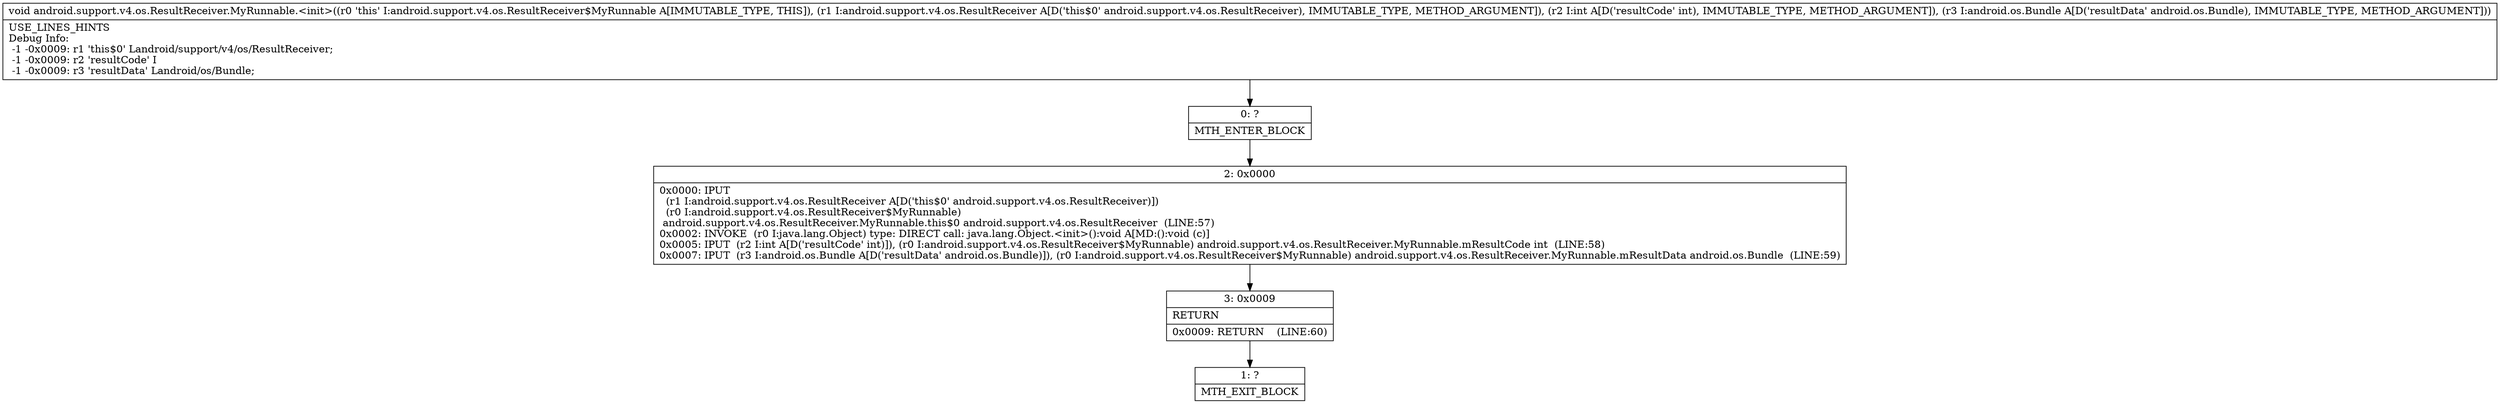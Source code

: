digraph "CFG forandroid.support.v4.os.ResultReceiver.MyRunnable.\<init\>(Landroid\/support\/v4\/os\/ResultReceiver;ILandroid\/os\/Bundle;)V" {
Node_0 [shape=record,label="{0\:\ ?|MTH_ENTER_BLOCK\l}"];
Node_2 [shape=record,label="{2\:\ 0x0000|0x0000: IPUT  \l  (r1 I:android.support.v4.os.ResultReceiver A[D('this$0' android.support.v4.os.ResultReceiver)])\l  (r0 I:android.support.v4.os.ResultReceiver$MyRunnable)\l android.support.v4.os.ResultReceiver.MyRunnable.this$0 android.support.v4.os.ResultReceiver  (LINE:57)\l0x0002: INVOKE  (r0 I:java.lang.Object) type: DIRECT call: java.lang.Object.\<init\>():void A[MD:():void (c)]\l0x0005: IPUT  (r2 I:int A[D('resultCode' int)]), (r0 I:android.support.v4.os.ResultReceiver$MyRunnable) android.support.v4.os.ResultReceiver.MyRunnable.mResultCode int  (LINE:58)\l0x0007: IPUT  (r3 I:android.os.Bundle A[D('resultData' android.os.Bundle)]), (r0 I:android.support.v4.os.ResultReceiver$MyRunnable) android.support.v4.os.ResultReceiver.MyRunnable.mResultData android.os.Bundle  (LINE:59)\l}"];
Node_3 [shape=record,label="{3\:\ 0x0009|RETURN\l|0x0009: RETURN    (LINE:60)\l}"];
Node_1 [shape=record,label="{1\:\ ?|MTH_EXIT_BLOCK\l}"];
MethodNode[shape=record,label="{void android.support.v4.os.ResultReceiver.MyRunnable.\<init\>((r0 'this' I:android.support.v4.os.ResultReceiver$MyRunnable A[IMMUTABLE_TYPE, THIS]), (r1 I:android.support.v4.os.ResultReceiver A[D('this$0' android.support.v4.os.ResultReceiver), IMMUTABLE_TYPE, METHOD_ARGUMENT]), (r2 I:int A[D('resultCode' int), IMMUTABLE_TYPE, METHOD_ARGUMENT]), (r3 I:android.os.Bundle A[D('resultData' android.os.Bundle), IMMUTABLE_TYPE, METHOD_ARGUMENT]))  | USE_LINES_HINTS\lDebug Info:\l  \-1 \-0x0009: r1 'this$0' Landroid\/support\/v4\/os\/ResultReceiver;\l  \-1 \-0x0009: r2 'resultCode' I\l  \-1 \-0x0009: r3 'resultData' Landroid\/os\/Bundle;\l}"];
MethodNode -> Node_0;Node_0 -> Node_2;
Node_2 -> Node_3;
Node_3 -> Node_1;
}

